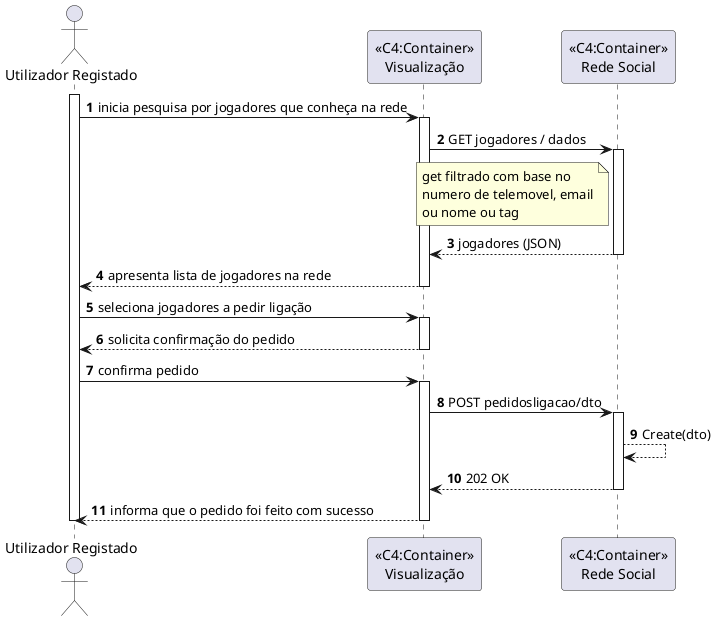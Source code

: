 @startuml
autonumber

actor "Utilizador Registado" as USER
participant "<<C4:Container>>\nVisualização" as SYSTEM
participant "<<C4:Container>>\nRede Social" as SYSTEM2

activate USER

USER -> SYSTEM: inicia pesquisa por jogadores que conheça na rede

activate SYSTEM

SYSTEM -> SYSTEM2 : GET jogadores / dados

activate SYSTEM2

note left SYSTEM2
get filtrado com base no
numero de telemovel, email
ou nome ou tag
end note

SYSTEM2 --> SYSTEM : jogadores (JSON)

deactivate SYSTEM2

SYSTEM --> USER: apresenta lista de jogadores na rede

deactivate SYSTEM

USER -> SYSTEM: seleciona jogadores a pedir ligação

activate SYSTEM

SYSTEM --> USER: solicita confirmação do pedido

deactivate SYSTEM

USER -> SYSTEM: confirma pedido

activate SYSTEM

SYSTEM -> SYSTEM2 : POST pedidosligacao/dto

activate SYSTEM2

SYSTEM2 --> SYSTEM2 : Create(dto)

SYSTEM2 --> SYSTEM : 202 OK

deactivate SYSTEM2

SYSTEM --> USER: informa que o pedido foi feito com sucesso

deactivate SYSTEM

deactivate USER
@enduml